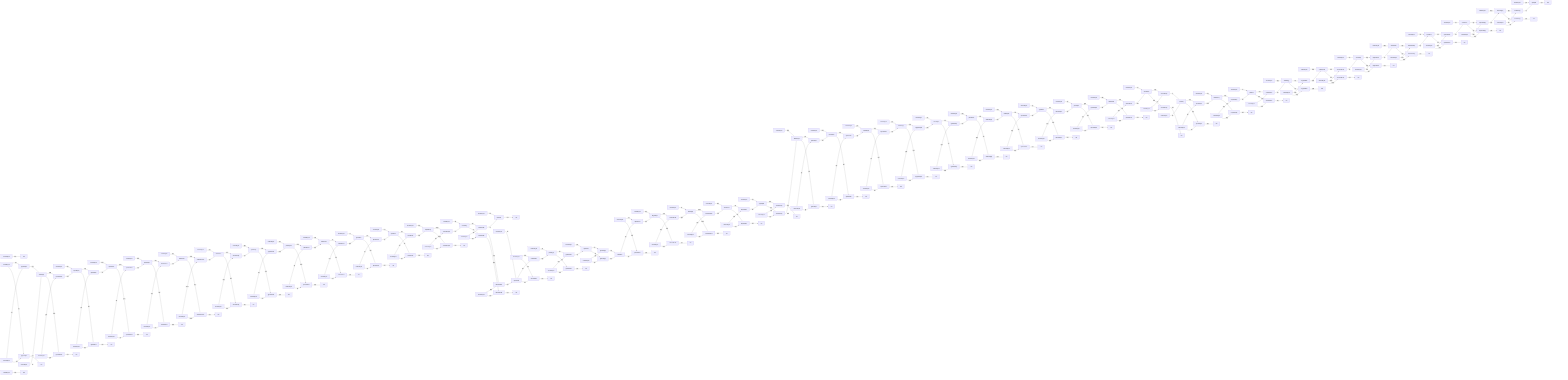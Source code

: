 flowchart LR
    x00XORy00 -->|z00| z00
    x00ANDy00 -->|jfw| gnjANDjfw
    x00ANDy00 -->|jfw| gnjXORjfw
    x01ANDy01 -->|ntt| nttORspq
    x01XORy01 -->|gnj| gnjANDjfw
    x01XORy01 -->|gnj| gnjXORjfw
    x02ANDy02 -->|dpc| dpcORqnq
    x02XORy02 -->|jgw| jgwANDndd
    x02XORy02 -->|jgw| jgwXORndd
    x03ANDy03 -->|sqm| sqmORtvh
    x03XORy03 -->|mft| djpANDmft
    x03XORy03 -->|mft| djpXORmft
    x04ANDy04 -->|ptm| ptmORtqb
    x04XORy04 -->|vtk| npmANDvtk
    x04XORy04 -->|vtk| npmXORvtk
    x05ANDy05 -->|wkv| fnkORwkv
    x05XORy05 -->|wrk| nbkANDwrk
    x05XORy05 -->|wrk| nbkXORwrk
    x06ANDy06 -->|dhs| dhsORrvd
    x06XORy06 -->|mmh| bhdANDmmh
    x06XORy06 -->|mmh| bhdXORmmh
    x07ANDy07 -->|dqn| cptORdqn
    x07XORy07 -->|hqq| cknANDhqq
    x07XORy07 -->|hqq| cknXORhqq
    x08ANDy08 -->|pkn| pknORpmv
    x08XORy08 -->|hnf| gqsANDhnf
    x08XORy08 -->|hnf| gqsXORhnf
    x09ANDy09 -->|krd| krdORvkb
    x09XORy09 -->|tjb| tjbANDwmt
    x09XORy09 -->|tjb| tjbXORwmt
    x10ANDy10 -->|tvr| pphORtvr
    x10XORy10 -->|cmt| cdrANDcmt
    x10XORy10 -->|cmt| cdrXORcmt
    x11ANDy11 -->|scv| rcpORscv
    x11XORy11 -->|rnt| qbsANDrnt
    x11XORy11 -->|rnt| qbsXORrnt
    x12ANDy12 -->|rmg| cqbORrmg
    x12XORy12 -->|fvh| fvhANDsfk
    x12XORy12 -->|fvh| fvhXORsfk
    x13ANDy13 -->|wjj| scsORwjj
    x13XORy13 -->|cbr| cbrANDmqm
    x13XORy13 -->|cbr| cbrXORmqm
    x14ANDy14 -->|tck| sjrORtck
    x14XORy14 -->|dfb| bfnANDdfb
    x14XORy14 -->|dfb| bfnXORdfb
    x15ANDy15 -->|sbt| qtwORsbt
    x15XORy15 -->|bkb| bkbANDhbk
    x15XORy15 -->|bkb| bkbXORhbk
    x16ANDy16 -->|prt| prtORvgb
    x16XORy16 -->|chk| chkANDkfk
    x16XORy16 -->|chk| chkXORkfk
    x17ANDy17 -->|hkn| cjvORhkn
    x17XORy17 -->|kbh| jqcANDkbh
    x17XORy17 -->|kbh| jqcXORkbh
    x18XORy18 -->|grp| fgrANDgrp
    x18XORy18 -->|grp| fgrXORgrp
    x19ANDy19 -->|kkg| kkgORqvs
    x19XORy19 -->|srm| cjbANDsrm
    x19XORy19 -->|srm| cjbXORsrm
    x20ANDy20 -->|ffr| ffrORgqd
    x20XORy20 -->|nwn| nwnANDvdh
    x20XORy20 -->|nwn| nwnXORvdh
    x21ANDy21 -->|bkv| bkvORvvk
    x21XORy21 -->|cnb| cnbANDwmb
    x21XORy21 -->|cnb| cnbXORwmb
    x22ANDy22 -->|hpj| hpjORjbb
    x22XORy22 -->|bwj| bwjANDfkc
    x22XORy22 -->|bwj| bwjXORfkc
    x23ANDy23 -->|gcb| dbbORgcb
    x23XORy23 -->|rpg| dvwANDrpg
    x23XORy23 -->|rpg| dvwXORrpg
    x24ANDy24 -->|wrw| swrORwrw
    x24XORy24 -->|gjr| gjrANDrjm
    x24XORy24 -->|gjr| gjrXORrjm
    x25ANDy25 -->|gqb| dqtORgqb
    x25XORy25 -->|djd| djdANDfds
    x25XORy25 -->|djd| djdXORfds
    x26ANDy26 -->|qcp| kthORqcp
    x26XORy26 -->|fwr| bqcANDfwr
    x26XORy26 -->|fwr| bqcXORfwr
    x27ANDy27 -->|frm| frmORphq
    x27XORy27 -->|phb| hgqANDphb
    x27XORy27 -->|phb| hgqXORphb
    x28ANDy28 -->|wkc| phrORwkc
    x28XORy28 -->|hgd| hgdANDhjs
    x28XORy28 -->|hgd| hgdXORhjs
    x29ANDy29 -->|cwd| cwdORpkc
    x29XORy29 -->|dkd| dkdANDjdq
    x29XORy29 -->|dkd| dkdXORjdq
    x30ANDy30 -->|trg| trgORvbt
    x30XORy30 -->|hqs| hqsANDnhr
    x30XORy30 -->|hqs| hqsXORnhr
    x31ANDy31 -->|tpc| ghrORtpc
    x31XORy31 -->|qvq| kdhANDqvq
    x31XORy31 -->|qvq| kdhXORqvq
    x32ANDy32 -->|nbb| fdkORnbb
    x32XORy32 -->|qwt| jqmANDqwt
    x32XORy32 -->|qwt| jqmXORqwt
    x33ANDy33 -->|cht| chtORmkv
    x33XORy33 -->|gtm| gtmANDrmt
    x33XORy33 -->|gtm| gtmXORrmt
    x34ANDy34 -->|cvh| cvhANDmqf
    x34ANDy34 -->|cvh| cvhXORmqf
    x34XORy34 -->|tfn| tfnORtrj
    x35ANDy35 -->|nvg| bwdORnvg
    x35XORy35 -->|jss| cqvANDjss
    x35XORy35 -->|jss| cqvXORjss
    x36ANDy36 -->|fjf| fjfORhff
    x36XORy36 -->|dsp| bvpANDdsp
    x36XORy36 -->|dsp| bvpXORdsp
    x37ANDy37 -->|kgg| dvfORkgg
    x37XORy37 -->|bnh| bnhANDkss
    x37XORy37 -->|bnh| bnhXORkss
    x38ANDy38 -->|knq| knqORpdw
    x38XORy38 -->|bwg| bwgANDfbv
    x38XORy38 -->|bwg| bwgXORfbv
    x39ANDy39 -->|bts| btsORhjk
    x39XORy39 -->|mnm| mnmANDvhv
    x39XORy39 -->|mnm| mnmXORvhv
    x40ANDy40 -->|hdm| hdmORvkf
    x40XORy40 -->|vkn| vkgANDvkn
    x40XORy40 -->|vkn| vkgXORvkn
    x41ANDy41 -->|rnc| fhpORrnc
    x41XORy41 -->|dwh| dwhANDkqn
    x41XORy41 -->|dwh| dwhXORkqn
    x42ANDy42 -->|vvc| kcvORvvc
    x42XORy42 -->|mfm| fgvANDmfm
    x42XORy42 -->|mfm| fgvXORmfm
    x43ANDy43 -->|bvm| bvmORgsg
    x43XORy43 -->|cqm| cqmANDqqj
    x43XORy43 -->|cqm| cqmXORqqj
    x44ANDy44 -->|pfk| cjfORpfk
    x44XORy44 -->|drc| drcANDqqt
    x44XORy44 -->|drc| drcXORqqt

    bfnANDdfb -->|sjr| sjrORtck
    bfnXORdfb -->|hbk| bkbANDhbk
    bfnXORdfb -->|hbk| bkbXORhbk
    bhdANDmmh -->|rvd| dhsORrvd
    bkbANDhbk -->|qtw| qtwORsbt
    bkvORvvk -->|fkc| bwjANDfkc
    bkvORvvk -->|fkc| bwjXORfkc
    bnhANDkss -->|dvf| dvfORkgg
    bqcANDfwr -->|kth| kthORqcp
    btsORhjk -->|vkg| vkgANDvkn
    btsORhjk -->|vkg| vkgXORvkn
    bvmORgsg -->|qqt| drcANDqqt
    bvmORgsg -->|qqt| drcXORqqt
    bvpANDdsp -->|hff| fjfORhff
    bwdORnvg -->|bvp| bvpANDdsp
    bwdORnvg -->|bvp| bvpXORdsp
    bwgANDfbv -->|pdw| knqORpdw
    bwjANDfkc -->|jbb| hpjORjbb
    cbrANDmqm -->|scs| scsORwjj
    cdrANDcmt -->|pph| pphORtvr
    chkANDkfk -->|vgb| prtORvgb
    chtORmkv -->|mqf| cvhANDmqf
    chtORmkv -->|mqf| cvhXORmqf
    cjbANDsrm -->|qvs| kkgORqvs
    cjvORhkn -->|fgr| fgrANDgrp
    cjvORhkn -->|fgr| fgrXORgrp
    cknANDhqq -->|cpt| cptORdqn
    cnbANDwmb -->|vvk| bkvORvvk
    cptORdqn -->|gqs| gqsANDhnf
    cptORdqn -->|gqs| gqsXORhnf
    cqbORrmg -->|mqm| cbrANDmqm
    cqbORrmg -->|mqm| cbrXORmqm
    cqmANDqqj -->|gsg| bvmORgsg
    cqvANDjss -->|bwd| bwdORnvg
    cvhANDmqf -->|trj| tfnORtrj
    cwdORpkc -->|nhr| hqsANDnhr
    cwdORpkc -->|nhr| hqsXORnhr
    dbbORgcb -->|rjm| gjrANDrjm
    dbbORgcb -->|rjm| gjrXORrjm
    dhsORrvd -->|ckn| cknANDhqq
    dhsORrvd -->|ckn| cknXORhqq
    djdANDfds -->|dqt| dqtORgqb
    djpANDmft -->|tvh| sqmORtvh
    dkdANDjdq -->|pkc| cwdORpkc
    dpcORqnq -->|djp| djpANDmft
    dpcORqnq -->|djp| djpXORmft
    dqtORgqb -->|bqc| bqcANDfwr
    dqtORgqb -->|bqc| bqcXORfwr
    drcANDqqt -->|cjf| cjfORpfk
    dvfORkgg -->|fbv| bwgANDfbv
    dvfORkgg -->|fbv| bwgXORfbv
    dvwXORrpg -->|dbb| dbbORgcb
    dwhANDkqn -->|fhp| fhpORrnc
    fdkORnbb -->|rmt| gtmANDrmt
    fdkORnbb -->|rmt| gtmXORrmt
    ffbORkvn -->|cjb| cjbANDsrm
    ffbORkvn -->|cjb| cjbXORsrm
    ffrORgqd -->|wmb| cnbANDwmb
    ffrORgqd -->|wmb| cnbXORwmb
    fgrANDgrp -->|ffb| ffbORkvn
    fgrXORgrp -->|kvn| ffbORkvn
    fgvANDmfm -->|kcv| kcvORvvc
    fhpORrnc -->|fgv| fgvANDmfm
    fhpORrnc -->|fgv| fgvXORmfm
    fjfORhff -->|kss| bnhANDkss
    fjfORhff -->|kss| bnhXORkss
    fnkORwkv -->|bhd| bhdANDmmh
    fnkORwkv -->|bhd| bhdXORmmh
    frmORphq -->|hjs| hgdANDhjs
    frmORphq -->|hjs| hgdXORhjs
    fvhANDsfk -->|cqb| cqbORrmg
    ghrORtpc -->|jqm| jqmANDqwt
    ghrORtpc -->|jqm| jqmXORqwt
    gjrANDrjm -->|swr| swrORwrw
    gnjANDjfw -->|spq| nttORspq
    gqsANDhnf -->|pmv| pknORpmv
    gtmANDrmt -->|mkv| chtORmkv
    hdmORvkf -->|kqn| dwhANDkqn
    hdmORvkf -->|kqn| dwhXORkqn
    hgdANDhjs -->|phr| phrORwkc
    hgqANDphb -->|phq| frmORphq
    hpjORjbb -->|dvw| dvwANDrpg
    hpjORjbb -->|dvw| dvwXORrpg
    hqsANDnhr -->|vbt| trgORvbt
    jgwANDndd -->|qnq| dpcORqnq
    jqcANDkbh -->|cjv| cjvORhkn
    jqmANDqwt -->|fdk| fdkORnbb
    kcvORvvc -->|qqj| cqmANDqqj
    kcvORvvc -->|qqj| cqmXORqqj
    kdhANDqvq -->|ghr| ghrORtpc
    kkgORqvs -->|vdh| nwnANDvdh
    kkgORqvs -->|vdh| nwnXORvdh
    knqORpdw -->|vhv| mnmANDvhv
    knqORpdw -->|vhv| mnmXORvhv
    krdORvkb -->|cdr| cdrANDcmt
    krdORvkb -->|cdr| cdrXORcmt
    kthORqcp -->|hgq| hgqANDphb
    kthORqcp -->|hgq| hgqXORphb
    mnmANDvhv -->|hjk| btsORhjk
    nbkANDwrk -->|fnk| fnkORwkv
    npmANDvtk -->|tqb| ptmORtqb
    nttORspq -->|ndd| jgwANDndd
    nttORspq -->|ndd| jgwXORndd
    nwnANDvdh -->|gqd| ffrORgqd
    phrORwkc -->|jdq| dkdANDjdq
    phrORwkc -->|jdq| dkdXORjdq
    pknORpmv -->|wmt| tjbANDwmt
    pknORpmv -->|wmt| tjbXORwmt
    pphORtvr -->|qbs| qbsANDrnt
    pphORtvr -->|qbs| qbsXORrnt
    prtORvgb -->|jqc| jqcANDkbh
    prtORvgb -->|jqc| jqcXORkbh
    ptmORtqb -->|nbk| nbkANDwrk
    ptmORtqb -->|nbk| nbkXORwrk
    qbsANDrnt -->|rcp| rcpORscv
    qtwORsbt -->|kfk| chkANDkfk
    qtwORsbt -->|kfk| chkXORkfk
    rcpORscv -->|sfk| fvhANDsfk
    rcpORscv -->|sfk| fvhXORsfk
    scsORwjj -->|bfn| bfnANDdfb
    scsORwjj -->|bfn| bfnXORdfb
    sqmORtvh -->|npm| npmANDvtk
    sqmORtvh -->|npm| npmXORvtk
    swrORwrw -->|fds| djdANDfds
    swrORwrw -->|fds| djdXORfds
    tfnORtrj -->|cqv| cqvANDjss
    tfnORtrj -->|cqv| cqvXORjss
    tjbANDwmt -->|vkb| krdORvkb
    trgORvbt -->|kdh| kdhANDqvq
    trgORvbt -->|kdh| kdhXORqvq
    vkgANDvkn -->|vkf| hdmORvkf

    gnjXORjfw -->|z01| z01
    jgwXORndd -->|z02| z02
    djpXORmft -->|z03| z03
    npmXORvtk -->|z04| z04
    nbkXORwrk -->|z05| z05
    bhdXORmmh -->|z06| z06
    cknXORhqq -->|z07| z07
    gqsXORhnf -->|z08| z08
    tjbXORwmt -->|z09| z09
    cdrXORcmt -->|z10| z10
    qbsXORrnt -->|z11| z11
    fvhXORsfk -->|z12| z12
    cbrXORmqm -->|z13| z13
    sjrORtck -->|z14| z14
    bkbXORhbk -->|z15| z15
    chkXORkfk -->|z16| z16
    jqcXORkbh -->|z17| z17
    x18ANDy18 -->|z18| z18
    cjbXORsrm -->|z19| z19
    nwnXORvdh -->|z20| z20
    cnbXORwmb -->|z21| z21
    bwjXORfkc -->|z22| z22
    dvwANDrpg -->|z23| z23
    gjrXORrjm -->|z24| z24
    djdXORfds -->|z25| z25
    bqcXORfwr -->|z26| z26
    hgqXORphb -->|z27| z27
    hgdXORhjs -->|z28| z28
    dkdXORjdq -->|z29| z29
    hqsXORnhr -->|z30| z30
    kdhXORqvq -->|z31| z31
    jqmXORqwt -->|z32| z32
    gtmXORrmt -->|z33| z33
    cvhXORmqf -->|z34| z34
    cqvXORjss -->|z35| z35
    bvpXORdsp -->|z36| z36
    bnhXORkss -->|z37| z37
    bwgXORfbv -->|z38| z38
    mnmXORvhv -->|z39| z39
    vkgXORvkn -->|z40| z40
    dwhXORkqn -->|z41| z41
    fgvXORmfm -->|z42| z42
    cqmXORqqj -->|z43| z43
    drcXORqqt -->|z44| z44
    cjfORpfk -->|z45| z45